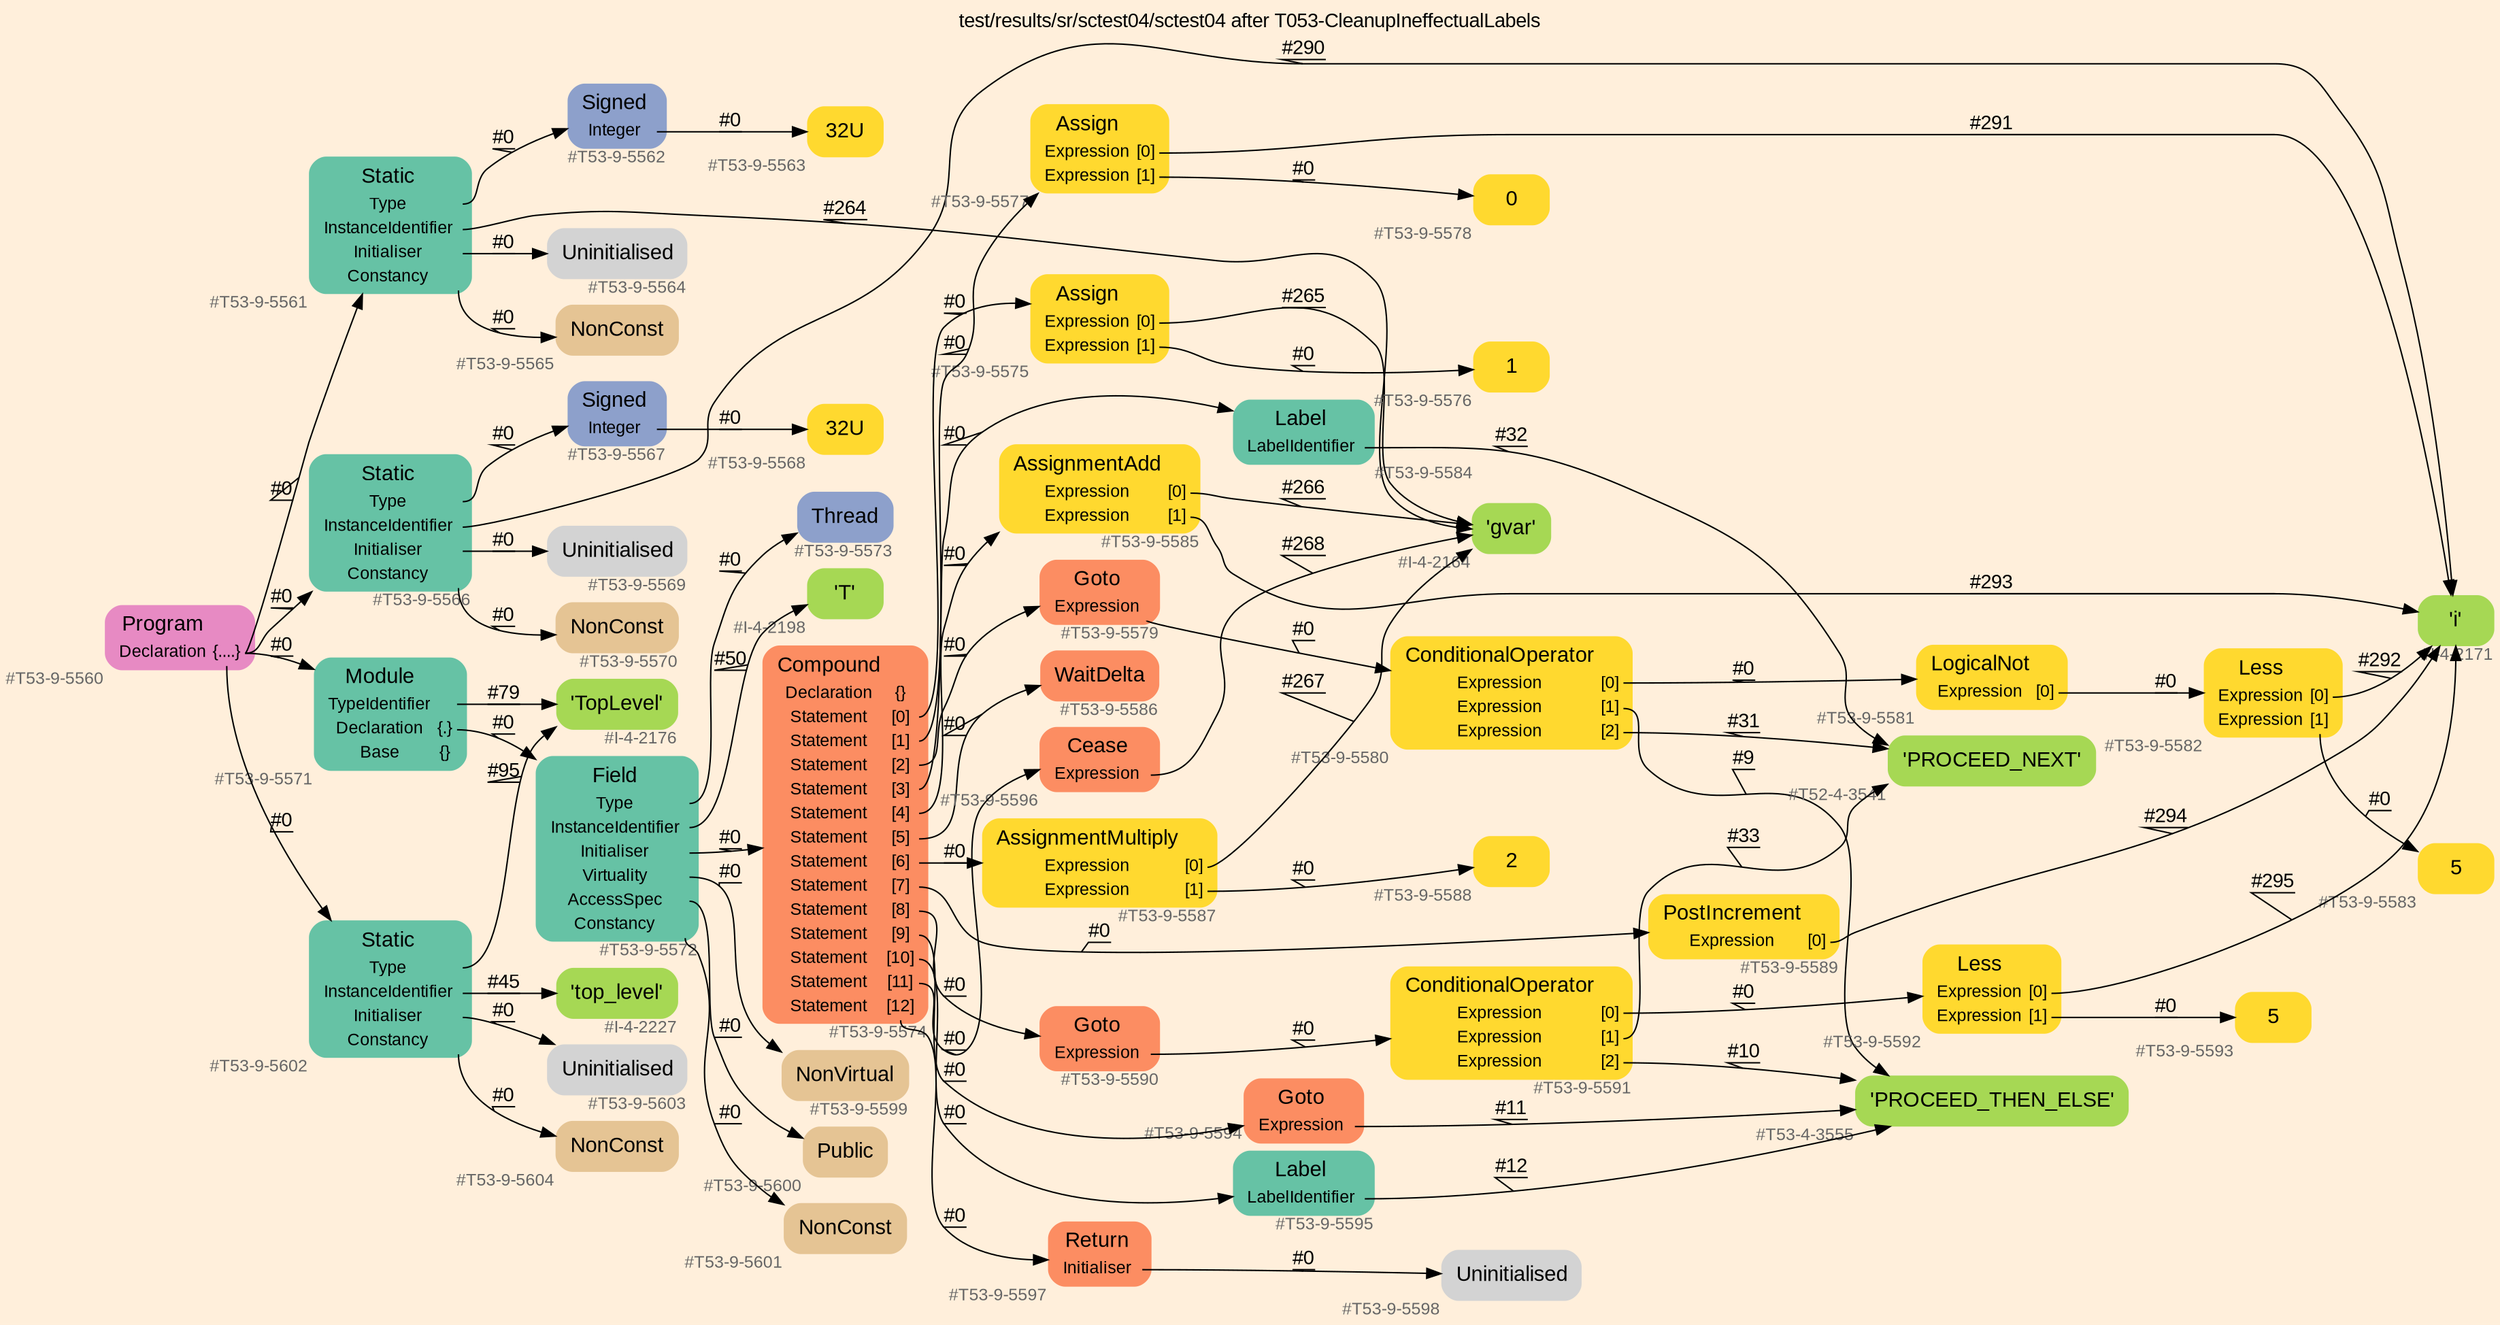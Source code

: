 digraph "test/results/sr/sctest04/sctest04 after T053-CleanupIneffectualLabels" {
label = "test/results/sr/sctest04/sctest04 after T053-CleanupIneffectualLabels"
labelloc = t
graph [
    rankdir = "LR"
    ranksep = 0.3
    bgcolor = antiquewhite1
    color = black
    fontcolor = black
    fontname = "Arial"
];
node [
    fontname = "Arial"
];
edge [
    fontname = "Arial"
];

// -------------------- node figure --------------------
// -------- block #T53-9-5560 ----------
"#T53-9-5560" [
    fillcolor = "/set28/4"
    xlabel = "#T53-9-5560"
    fontsize = "12"
    fontcolor = grey40
    shape = "plaintext"
    label = <<TABLE BORDER="0" CELLBORDER="0" CELLSPACING="0">
     <TR><TD><FONT COLOR="black" POINT-SIZE="15">Program</FONT></TD></TR>
     <TR><TD><FONT COLOR="black" POINT-SIZE="12">Declaration</FONT></TD><TD PORT="port0"><FONT COLOR="black" POINT-SIZE="12">{....}</FONT></TD></TR>
    </TABLE>>
    style = "rounded,filled"
];

// -------- block #T53-9-5561 ----------
"#T53-9-5561" [
    fillcolor = "/set28/1"
    xlabel = "#T53-9-5561"
    fontsize = "12"
    fontcolor = grey40
    shape = "plaintext"
    label = <<TABLE BORDER="0" CELLBORDER="0" CELLSPACING="0">
     <TR><TD><FONT COLOR="black" POINT-SIZE="15">Static</FONT></TD></TR>
     <TR><TD><FONT COLOR="black" POINT-SIZE="12">Type</FONT></TD><TD PORT="port0"></TD></TR>
     <TR><TD><FONT COLOR="black" POINT-SIZE="12">InstanceIdentifier</FONT></TD><TD PORT="port1"></TD></TR>
     <TR><TD><FONT COLOR="black" POINT-SIZE="12">Initialiser</FONT></TD><TD PORT="port2"></TD></TR>
     <TR><TD><FONT COLOR="black" POINT-SIZE="12">Constancy</FONT></TD><TD PORT="port3"></TD></TR>
    </TABLE>>
    style = "rounded,filled"
];

// -------- block #T53-9-5562 ----------
"#T53-9-5562" [
    fillcolor = "/set28/3"
    xlabel = "#T53-9-5562"
    fontsize = "12"
    fontcolor = grey40
    shape = "plaintext"
    label = <<TABLE BORDER="0" CELLBORDER="0" CELLSPACING="0">
     <TR><TD><FONT COLOR="black" POINT-SIZE="15">Signed</FONT></TD></TR>
     <TR><TD><FONT COLOR="black" POINT-SIZE="12">Integer</FONT></TD><TD PORT="port0"></TD></TR>
    </TABLE>>
    style = "rounded,filled"
];

// -------- block #T53-9-5563 ----------
"#T53-9-5563" [
    fillcolor = "/set28/6"
    xlabel = "#T53-9-5563"
    fontsize = "12"
    fontcolor = grey40
    shape = "plaintext"
    label = <<TABLE BORDER="0" CELLBORDER="0" CELLSPACING="0">
     <TR><TD><FONT COLOR="black" POINT-SIZE="15">32U</FONT></TD></TR>
    </TABLE>>
    style = "rounded,filled"
];

// -------- block #I-4-2164 ----------
"#I-4-2164" [
    fillcolor = "/set28/5"
    xlabel = "#I-4-2164"
    fontsize = "12"
    fontcolor = grey40
    shape = "plaintext"
    label = <<TABLE BORDER="0" CELLBORDER="0" CELLSPACING="0">
     <TR><TD><FONT COLOR="black" POINT-SIZE="15">'gvar'</FONT></TD></TR>
    </TABLE>>
    style = "rounded,filled"
];

// -------- block #T53-9-5564 ----------
"#T53-9-5564" [
    xlabel = "#T53-9-5564"
    fontsize = "12"
    fontcolor = grey40
    shape = "plaintext"
    label = <<TABLE BORDER="0" CELLBORDER="0" CELLSPACING="0">
     <TR><TD><FONT COLOR="black" POINT-SIZE="15">Uninitialised</FONT></TD></TR>
    </TABLE>>
    style = "rounded,filled"
];

// -------- block #T53-9-5565 ----------
"#T53-9-5565" [
    fillcolor = "/set28/7"
    xlabel = "#T53-9-5565"
    fontsize = "12"
    fontcolor = grey40
    shape = "plaintext"
    label = <<TABLE BORDER="0" CELLBORDER="0" CELLSPACING="0">
     <TR><TD><FONT COLOR="black" POINT-SIZE="15">NonConst</FONT></TD></TR>
    </TABLE>>
    style = "rounded,filled"
];

// -------- block #T53-9-5566 ----------
"#T53-9-5566" [
    fillcolor = "/set28/1"
    xlabel = "#T53-9-5566"
    fontsize = "12"
    fontcolor = grey40
    shape = "plaintext"
    label = <<TABLE BORDER="0" CELLBORDER="0" CELLSPACING="0">
     <TR><TD><FONT COLOR="black" POINT-SIZE="15">Static</FONT></TD></TR>
     <TR><TD><FONT COLOR="black" POINT-SIZE="12">Type</FONT></TD><TD PORT="port0"></TD></TR>
     <TR><TD><FONT COLOR="black" POINT-SIZE="12">InstanceIdentifier</FONT></TD><TD PORT="port1"></TD></TR>
     <TR><TD><FONT COLOR="black" POINT-SIZE="12">Initialiser</FONT></TD><TD PORT="port2"></TD></TR>
     <TR><TD><FONT COLOR="black" POINT-SIZE="12">Constancy</FONT></TD><TD PORT="port3"></TD></TR>
    </TABLE>>
    style = "rounded,filled"
];

// -------- block #T53-9-5567 ----------
"#T53-9-5567" [
    fillcolor = "/set28/3"
    xlabel = "#T53-9-5567"
    fontsize = "12"
    fontcolor = grey40
    shape = "plaintext"
    label = <<TABLE BORDER="0" CELLBORDER="0" CELLSPACING="0">
     <TR><TD><FONT COLOR="black" POINT-SIZE="15">Signed</FONT></TD></TR>
     <TR><TD><FONT COLOR="black" POINT-SIZE="12">Integer</FONT></TD><TD PORT="port0"></TD></TR>
    </TABLE>>
    style = "rounded,filled"
];

// -------- block #T53-9-5568 ----------
"#T53-9-5568" [
    fillcolor = "/set28/6"
    xlabel = "#T53-9-5568"
    fontsize = "12"
    fontcolor = grey40
    shape = "plaintext"
    label = <<TABLE BORDER="0" CELLBORDER="0" CELLSPACING="0">
     <TR><TD><FONT COLOR="black" POINT-SIZE="15">32U</FONT></TD></TR>
    </TABLE>>
    style = "rounded,filled"
];

// -------- block #I-4-2171 ----------
"#I-4-2171" [
    fillcolor = "/set28/5"
    xlabel = "#I-4-2171"
    fontsize = "12"
    fontcolor = grey40
    shape = "plaintext"
    label = <<TABLE BORDER="0" CELLBORDER="0" CELLSPACING="0">
     <TR><TD><FONT COLOR="black" POINT-SIZE="15">'i'</FONT></TD></TR>
    </TABLE>>
    style = "rounded,filled"
];

// -------- block #T53-9-5569 ----------
"#T53-9-5569" [
    xlabel = "#T53-9-5569"
    fontsize = "12"
    fontcolor = grey40
    shape = "plaintext"
    label = <<TABLE BORDER="0" CELLBORDER="0" CELLSPACING="0">
     <TR><TD><FONT COLOR="black" POINT-SIZE="15">Uninitialised</FONT></TD></TR>
    </TABLE>>
    style = "rounded,filled"
];

// -------- block #T53-9-5570 ----------
"#T53-9-5570" [
    fillcolor = "/set28/7"
    xlabel = "#T53-9-5570"
    fontsize = "12"
    fontcolor = grey40
    shape = "plaintext"
    label = <<TABLE BORDER="0" CELLBORDER="0" CELLSPACING="0">
     <TR><TD><FONT COLOR="black" POINT-SIZE="15">NonConst</FONT></TD></TR>
    </TABLE>>
    style = "rounded,filled"
];

// -------- block #T53-9-5571 ----------
"#T53-9-5571" [
    fillcolor = "/set28/1"
    xlabel = "#T53-9-5571"
    fontsize = "12"
    fontcolor = grey40
    shape = "plaintext"
    label = <<TABLE BORDER="0" CELLBORDER="0" CELLSPACING="0">
     <TR><TD><FONT COLOR="black" POINT-SIZE="15">Module</FONT></TD></TR>
     <TR><TD><FONT COLOR="black" POINT-SIZE="12">TypeIdentifier</FONT></TD><TD PORT="port0"></TD></TR>
     <TR><TD><FONT COLOR="black" POINT-SIZE="12">Declaration</FONT></TD><TD PORT="port1"><FONT COLOR="black" POINT-SIZE="12">{.}</FONT></TD></TR>
     <TR><TD><FONT COLOR="black" POINT-SIZE="12">Base</FONT></TD><TD PORT="port2"><FONT COLOR="black" POINT-SIZE="12">{}</FONT></TD></TR>
    </TABLE>>
    style = "rounded,filled"
];

// -------- block #I-4-2176 ----------
"#I-4-2176" [
    fillcolor = "/set28/5"
    xlabel = "#I-4-2176"
    fontsize = "12"
    fontcolor = grey40
    shape = "plaintext"
    label = <<TABLE BORDER="0" CELLBORDER="0" CELLSPACING="0">
     <TR><TD><FONT COLOR="black" POINT-SIZE="15">'TopLevel'</FONT></TD></TR>
    </TABLE>>
    style = "rounded,filled"
];

// -------- block #T53-9-5572 ----------
"#T53-9-5572" [
    fillcolor = "/set28/1"
    xlabel = "#T53-9-5572"
    fontsize = "12"
    fontcolor = grey40
    shape = "plaintext"
    label = <<TABLE BORDER="0" CELLBORDER="0" CELLSPACING="0">
     <TR><TD><FONT COLOR="black" POINT-SIZE="15">Field</FONT></TD></TR>
     <TR><TD><FONT COLOR="black" POINT-SIZE="12">Type</FONT></TD><TD PORT="port0"></TD></TR>
     <TR><TD><FONT COLOR="black" POINT-SIZE="12">InstanceIdentifier</FONT></TD><TD PORT="port1"></TD></TR>
     <TR><TD><FONT COLOR="black" POINT-SIZE="12">Initialiser</FONT></TD><TD PORT="port2"></TD></TR>
     <TR><TD><FONT COLOR="black" POINT-SIZE="12">Virtuality</FONT></TD><TD PORT="port3"></TD></TR>
     <TR><TD><FONT COLOR="black" POINT-SIZE="12">AccessSpec</FONT></TD><TD PORT="port4"></TD></TR>
     <TR><TD><FONT COLOR="black" POINT-SIZE="12">Constancy</FONT></TD><TD PORT="port5"></TD></TR>
    </TABLE>>
    style = "rounded,filled"
];

// -------- block #T53-9-5573 ----------
"#T53-9-5573" [
    fillcolor = "/set28/3"
    xlabel = "#T53-9-5573"
    fontsize = "12"
    fontcolor = grey40
    shape = "plaintext"
    label = <<TABLE BORDER="0" CELLBORDER="0" CELLSPACING="0">
     <TR><TD><FONT COLOR="black" POINT-SIZE="15">Thread</FONT></TD></TR>
    </TABLE>>
    style = "rounded,filled"
];

// -------- block #I-4-2198 ----------
"#I-4-2198" [
    fillcolor = "/set28/5"
    xlabel = "#I-4-2198"
    fontsize = "12"
    fontcolor = grey40
    shape = "plaintext"
    label = <<TABLE BORDER="0" CELLBORDER="0" CELLSPACING="0">
     <TR><TD><FONT COLOR="black" POINT-SIZE="15">'T'</FONT></TD></TR>
    </TABLE>>
    style = "rounded,filled"
];

// -------- block #T53-9-5574 ----------
"#T53-9-5574" [
    fillcolor = "/set28/2"
    xlabel = "#T53-9-5574"
    fontsize = "12"
    fontcolor = grey40
    shape = "plaintext"
    label = <<TABLE BORDER="0" CELLBORDER="0" CELLSPACING="0">
     <TR><TD><FONT COLOR="black" POINT-SIZE="15">Compound</FONT></TD></TR>
     <TR><TD><FONT COLOR="black" POINT-SIZE="12">Declaration</FONT></TD><TD PORT="port0"><FONT COLOR="black" POINT-SIZE="12">{}</FONT></TD></TR>
     <TR><TD><FONT COLOR="black" POINT-SIZE="12">Statement</FONT></TD><TD PORT="port1"><FONT COLOR="black" POINT-SIZE="12">[0]</FONT></TD></TR>
     <TR><TD><FONT COLOR="black" POINT-SIZE="12">Statement</FONT></TD><TD PORT="port2"><FONT COLOR="black" POINT-SIZE="12">[1]</FONT></TD></TR>
     <TR><TD><FONT COLOR="black" POINT-SIZE="12">Statement</FONT></TD><TD PORT="port3"><FONT COLOR="black" POINT-SIZE="12">[2]</FONT></TD></TR>
     <TR><TD><FONT COLOR="black" POINT-SIZE="12">Statement</FONT></TD><TD PORT="port4"><FONT COLOR="black" POINT-SIZE="12">[3]</FONT></TD></TR>
     <TR><TD><FONT COLOR="black" POINT-SIZE="12">Statement</FONT></TD><TD PORT="port5"><FONT COLOR="black" POINT-SIZE="12">[4]</FONT></TD></TR>
     <TR><TD><FONT COLOR="black" POINT-SIZE="12">Statement</FONT></TD><TD PORT="port6"><FONT COLOR="black" POINT-SIZE="12">[5]</FONT></TD></TR>
     <TR><TD><FONT COLOR="black" POINT-SIZE="12">Statement</FONT></TD><TD PORT="port7"><FONT COLOR="black" POINT-SIZE="12">[6]</FONT></TD></TR>
     <TR><TD><FONT COLOR="black" POINT-SIZE="12">Statement</FONT></TD><TD PORT="port8"><FONT COLOR="black" POINT-SIZE="12">[7]</FONT></TD></TR>
     <TR><TD><FONT COLOR="black" POINT-SIZE="12">Statement</FONT></TD><TD PORT="port9"><FONT COLOR="black" POINT-SIZE="12">[8]</FONT></TD></TR>
     <TR><TD><FONT COLOR="black" POINT-SIZE="12">Statement</FONT></TD><TD PORT="port10"><FONT COLOR="black" POINT-SIZE="12">[9]</FONT></TD></TR>
     <TR><TD><FONT COLOR="black" POINT-SIZE="12">Statement</FONT></TD><TD PORT="port11"><FONT COLOR="black" POINT-SIZE="12">[10]</FONT></TD></TR>
     <TR><TD><FONT COLOR="black" POINT-SIZE="12">Statement</FONT></TD><TD PORT="port12"><FONT COLOR="black" POINT-SIZE="12">[11]</FONT></TD></TR>
     <TR><TD><FONT COLOR="black" POINT-SIZE="12">Statement</FONT></TD><TD PORT="port13"><FONT COLOR="black" POINT-SIZE="12">[12]</FONT></TD></TR>
    </TABLE>>
    style = "rounded,filled"
];

// -------- block #T53-9-5575 ----------
"#T53-9-5575" [
    fillcolor = "/set28/6"
    xlabel = "#T53-9-5575"
    fontsize = "12"
    fontcolor = grey40
    shape = "plaintext"
    label = <<TABLE BORDER="0" CELLBORDER="0" CELLSPACING="0">
     <TR><TD><FONT COLOR="black" POINT-SIZE="15">Assign</FONT></TD></TR>
     <TR><TD><FONT COLOR="black" POINT-SIZE="12">Expression</FONT></TD><TD PORT="port0"><FONT COLOR="black" POINT-SIZE="12">[0]</FONT></TD></TR>
     <TR><TD><FONT COLOR="black" POINT-SIZE="12">Expression</FONT></TD><TD PORT="port1"><FONT COLOR="black" POINT-SIZE="12">[1]</FONT></TD></TR>
    </TABLE>>
    style = "rounded,filled"
];

// -------- block #T53-9-5576 ----------
"#T53-9-5576" [
    fillcolor = "/set28/6"
    xlabel = "#T53-9-5576"
    fontsize = "12"
    fontcolor = grey40
    shape = "plaintext"
    label = <<TABLE BORDER="0" CELLBORDER="0" CELLSPACING="0">
     <TR><TD><FONT COLOR="black" POINT-SIZE="15">1</FONT></TD></TR>
    </TABLE>>
    style = "rounded,filled"
];

// -------- block #T53-9-5577 ----------
"#T53-9-5577" [
    fillcolor = "/set28/6"
    xlabel = "#T53-9-5577"
    fontsize = "12"
    fontcolor = grey40
    shape = "plaintext"
    label = <<TABLE BORDER="0" CELLBORDER="0" CELLSPACING="0">
     <TR><TD><FONT COLOR="black" POINT-SIZE="15">Assign</FONT></TD></TR>
     <TR><TD><FONT COLOR="black" POINT-SIZE="12">Expression</FONT></TD><TD PORT="port0"><FONT COLOR="black" POINT-SIZE="12">[0]</FONT></TD></TR>
     <TR><TD><FONT COLOR="black" POINT-SIZE="12">Expression</FONT></TD><TD PORT="port1"><FONT COLOR="black" POINT-SIZE="12">[1]</FONT></TD></TR>
    </TABLE>>
    style = "rounded,filled"
];

// -------- block #T53-9-5578 ----------
"#T53-9-5578" [
    fillcolor = "/set28/6"
    xlabel = "#T53-9-5578"
    fontsize = "12"
    fontcolor = grey40
    shape = "plaintext"
    label = <<TABLE BORDER="0" CELLBORDER="0" CELLSPACING="0">
     <TR><TD><FONT COLOR="black" POINT-SIZE="15">0</FONT></TD></TR>
    </TABLE>>
    style = "rounded,filled"
];

// -------- block #T53-9-5579 ----------
"#T53-9-5579" [
    fillcolor = "/set28/2"
    xlabel = "#T53-9-5579"
    fontsize = "12"
    fontcolor = grey40
    shape = "plaintext"
    label = <<TABLE BORDER="0" CELLBORDER="0" CELLSPACING="0">
     <TR><TD><FONT COLOR="black" POINT-SIZE="15">Goto</FONT></TD></TR>
     <TR><TD><FONT COLOR="black" POINT-SIZE="12">Expression</FONT></TD><TD PORT="port0"></TD></TR>
    </TABLE>>
    style = "rounded,filled"
];

// -------- block #T53-9-5580 ----------
"#T53-9-5580" [
    fillcolor = "/set28/6"
    xlabel = "#T53-9-5580"
    fontsize = "12"
    fontcolor = grey40
    shape = "plaintext"
    label = <<TABLE BORDER="0" CELLBORDER="0" CELLSPACING="0">
     <TR><TD><FONT COLOR="black" POINT-SIZE="15">ConditionalOperator</FONT></TD></TR>
     <TR><TD><FONT COLOR="black" POINT-SIZE="12">Expression</FONT></TD><TD PORT="port0"><FONT COLOR="black" POINT-SIZE="12">[0]</FONT></TD></TR>
     <TR><TD><FONT COLOR="black" POINT-SIZE="12">Expression</FONT></TD><TD PORT="port1"><FONT COLOR="black" POINT-SIZE="12">[1]</FONT></TD></TR>
     <TR><TD><FONT COLOR="black" POINT-SIZE="12">Expression</FONT></TD><TD PORT="port2"><FONT COLOR="black" POINT-SIZE="12">[2]</FONT></TD></TR>
    </TABLE>>
    style = "rounded,filled"
];

// -------- block #T53-9-5581 ----------
"#T53-9-5581" [
    fillcolor = "/set28/6"
    xlabel = "#T53-9-5581"
    fontsize = "12"
    fontcolor = grey40
    shape = "plaintext"
    label = <<TABLE BORDER="0" CELLBORDER="0" CELLSPACING="0">
     <TR><TD><FONT COLOR="black" POINT-SIZE="15">LogicalNot</FONT></TD></TR>
     <TR><TD><FONT COLOR="black" POINT-SIZE="12">Expression</FONT></TD><TD PORT="port0"><FONT COLOR="black" POINT-SIZE="12">[0]</FONT></TD></TR>
    </TABLE>>
    style = "rounded,filled"
];

// -------- block #T53-9-5582 ----------
"#T53-9-5582" [
    fillcolor = "/set28/6"
    xlabel = "#T53-9-5582"
    fontsize = "12"
    fontcolor = grey40
    shape = "plaintext"
    label = <<TABLE BORDER="0" CELLBORDER="0" CELLSPACING="0">
     <TR><TD><FONT COLOR="black" POINT-SIZE="15">Less</FONT></TD></TR>
     <TR><TD><FONT COLOR="black" POINT-SIZE="12">Expression</FONT></TD><TD PORT="port0"><FONT COLOR="black" POINT-SIZE="12">[0]</FONT></TD></TR>
     <TR><TD><FONT COLOR="black" POINT-SIZE="12">Expression</FONT></TD><TD PORT="port1"><FONT COLOR="black" POINT-SIZE="12">[1]</FONT></TD></TR>
    </TABLE>>
    style = "rounded,filled"
];

// -------- block #T53-9-5583 ----------
"#T53-9-5583" [
    fillcolor = "/set28/6"
    xlabel = "#T53-9-5583"
    fontsize = "12"
    fontcolor = grey40
    shape = "plaintext"
    label = <<TABLE BORDER="0" CELLBORDER="0" CELLSPACING="0">
     <TR><TD><FONT COLOR="black" POINT-SIZE="15">5</FONT></TD></TR>
    </TABLE>>
    style = "rounded,filled"
];

// -------- block #T53-4-3555 ----------
"#T53-4-3555" [
    fillcolor = "/set28/5"
    xlabel = "#T53-4-3555"
    fontsize = "12"
    fontcolor = grey40
    shape = "plaintext"
    label = <<TABLE BORDER="0" CELLBORDER="0" CELLSPACING="0">
     <TR><TD><FONT COLOR="black" POINT-SIZE="15">'PROCEED_THEN_ELSE'</FONT></TD></TR>
    </TABLE>>
    style = "rounded,filled"
];

// -------- block #T52-4-3541 ----------
"#T52-4-3541" [
    fillcolor = "/set28/5"
    xlabel = "#T52-4-3541"
    fontsize = "12"
    fontcolor = grey40
    shape = "plaintext"
    label = <<TABLE BORDER="0" CELLBORDER="0" CELLSPACING="0">
     <TR><TD><FONT COLOR="black" POINT-SIZE="15">'PROCEED_NEXT'</FONT></TD></TR>
    </TABLE>>
    style = "rounded,filled"
];

// -------- block #T53-9-5584 ----------
"#T53-9-5584" [
    fillcolor = "/set28/1"
    xlabel = "#T53-9-5584"
    fontsize = "12"
    fontcolor = grey40
    shape = "plaintext"
    label = <<TABLE BORDER="0" CELLBORDER="0" CELLSPACING="0">
     <TR><TD><FONT COLOR="black" POINT-SIZE="15">Label</FONT></TD></TR>
     <TR><TD><FONT COLOR="black" POINT-SIZE="12">LabelIdentifier</FONT></TD><TD PORT="port0"></TD></TR>
    </TABLE>>
    style = "rounded,filled"
];

// -------- block #T53-9-5585 ----------
"#T53-9-5585" [
    fillcolor = "/set28/6"
    xlabel = "#T53-9-5585"
    fontsize = "12"
    fontcolor = grey40
    shape = "plaintext"
    label = <<TABLE BORDER="0" CELLBORDER="0" CELLSPACING="0">
     <TR><TD><FONT COLOR="black" POINT-SIZE="15">AssignmentAdd</FONT></TD></TR>
     <TR><TD><FONT COLOR="black" POINT-SIZE="12">Expression</FONT></TD><TD PORT="port0"><FONT COLOR="black" POINT-SIZE="12">[0]</FONT></TD></TR>
     <TR><TD><FONT COLOR="black" POINT-SIZE="12">Expression</FONT></TD><TD PORT="port1"><FONT COLOR="black" POINT-SIZE="12">[1]</FONT></TD></TR>
    </TABLE>>
    style = "rounded,filled"
];

// -------- block #T53-9-5586 ----------
"#T53-9-5586" [
    fillcolor = "/set28/2"
    xlabel = "#T53-9-5586"
    fontsize = "12"
    fontcolor = grey40
    shape = "plaintext"
    label = <<TABLE BORDER="0" CELLBORDER="0" CELLSPACING="0">
     <TR><TD><FONT COLOR="black" POINT-SIZE="15">WaitDelta</FONT></TD></TR>
    </TABLE>>
    style = "rounded,filled"
];

// -------- block #T53-9-5587 ----------
"#T53-9-5587" [
    fillcolor = "/set28/6"
    xlabel = "#T53-9-5587"
    fontsize = "12"
    fontcolor = grey40
    shape = "plaintext"
    label = <<TABLE BORDER="0" CELLBORDER="0" CELLSPACING="0">
     <TR><TD><FONT COLOR="black" POINT-SIZE="15">AssignmentMultiply</FONT></TD></TR>
     <TR><TD><FONT COLOR="black" POINT-SIZE="12">Expression</FONT></TD><TD PORT="port0"><FONT COLOR="black" POINT-SIZE="12">[0]</FONT></TD></TR>
     <TR><TD><FONT COLOR="black" POINT-SIZE="12">Expression</FONT></TD><TD PORT="port1"><FONT COLOR="black" POINT-SIZE="12">[1]</FONT></TD></TR>
    </TABLE>>
    style = "rounded,filled"
];

// -------- block #T53-9-5588 ----------
"#T53-9-5588" [
    fillcolor = "/set28/6"
    xlabel = "#T53-9-5588"
    fontsize = "12"
    fontcolor = grey40
    shape = "plaintext"
    label = <<TABLE BORDER="0" CELLBORDER="0" CELLSPACING="0">
     <TR><TD><FONT COLOR="black" POINT-SIZE="15">2</FONT></TD></TR>
    </TABLE>>
    style = "rounded,filled"
];

// -------- block #T53-9-5589 ----------
"#T53-9-5589" [
    fillcolor = "/set28/6"
    xlabel = "#T53-9-5589"
    fontsize = "12"
    fontcolor = grey40
    shape = "plaintext"
    label = <<TABLE BORDER="0" CELLBORDER="0" CELLSPACING="0">
     <TR><TD><FONT COLOR="black" POINT-SIZE="15">PostIncrement</FONT></TD></TR>
     <TR><TD><FONT COLOR="black" POINT-SIZE="12">Expression</FONT></TD><TD PORT="port0"><FONT COLOR="black" POINT-SIZE="12">[0]</FONT></TD></TR>
    </TABLE>>
    style = "rounded,filled"
];

// -------- block #T53-9-5590 ----------
"#T53-9-5590" [
    fillcolor = "/set28/2"
    xlabel = "#T53-9-5590"
    fontsize = "12"
    fontcolor = grey40
    shape = "plaintext"
    label = <<TABLE BORDER="0" CELLBORDER="0" CELLSPACING="0">
     <TR><TD><FONT COLOR="black" POINT-SIZE="15">Goto</FONT></TD></TR>
     <TR><TD><FONT COLOR="black" POINT-SIZE="12">Expression</FONT></TD><TD PORT="port0"></TD></TR>
    </TABLE>>
    style = "rounded,filled"
];

// -------- block #T53-9-5591 ----------
"#T53-9-5591" [
    fillcolor = "/set28/6"
    xlabel = "#T53-9-5591"
    fontsize = "12"
    fontcolor = grey40
    shape = "plaintext"
    label = <<TABLE BORDER="0" CELLBORDER="0" CELLSPACING="0">
     <TR><TD><FONT COLOR="black" POINT-SIZE="15">ConditionalOperator</FONT></TD></TR>
     <TR><TD><FONT COLOR="black" POINT-SIZE="12">Expression</FONT></TD><TD PORT="port0"><FONT COLOR="black" POINT-SIZE="12">[0]</FONT></TD></TR>
     <TR><TD><FONT COLOR="black" POINT-SIZE="12">Expression</FONT></TD><TD PORT="port1"><FONT COLOR="black" POINT-SIZE="12">[1]</FONT></TD></TR>
     <TR><TD><FONT COLOR="black" POINT-SIZE="12">Expression</FONT></TD><TD PORT="port2"><FONT COLOR="black" POINT-SIZE="12">[2]</FONT></TD></TR>
    </TABLE>>
    style = "rounded,filled"
];

// -------- block #T53-9-5592 ----------
"#T53-9-5592" [
    fillcolor = "/set28/6"
    xlabel = "#T53-9-5592"
    fontsize = "12"
    fontcolor = grey40
    shape = "plaintext"
    label = <<TABLE BORDER="0" CELLBORDER="0" CELLSPACING="0">
     <TR><TD><FONT COLOR="black" POINT-SIZE="15">Less</FONT></TD></TR>
     <TR><TD><FONT COLOR="black" POINT-SIZE="12">Expression</FONT></TD><TD PORT="port0"><FONT COLOR="black" POINT-SIZE="12">[0]</FONT></TD></TR>
     <TR><TD><FONT COLOR="black" POINT-SIZE="12">Expression</FONT></TD><TD PORT="port1"><FONT COLOR="black" POINT-SIZE="12">[1]</FONT></TD></TR>
    </TABLE>>
    style = "rounded,filled"
];

// -------- block #T53-9-5593 ----------
"#T53-9-5593" [
    fillcolor = "/set28/6"
    xlabel = "#T53-9-5593"
    fontsize = "12"
    fontcolor = grey40
    shape = "plaintext"
    label = <<TABLE BORDER="0" CELLBORDER="0" CELLSPACING="0">
     <TR><TD><FONT COLOR="black" POINT-SIZE="15">5</FONT></TD></TR>
    </TABLE>>
    style = "rounded,filled"
];

// -------- block #T53-9-5594 ----------
"#T53-9-5594" [
    fillcolor = "/set28/2"
    xlabel = "#T53-9-5594"
    fontsize = "12"
    fontcolor = grey40
    shape = "plaintext"
    label = <<TABLE BORDER="0" CELLBORDER="0" CELLSPACING="0">
     <TR><TD><FONT COLOR="black" POINT-SIZE="15">Goto</FONT></TD></TR>
     <TR><TD><FONT COLOR="black" POINT-SIZE="12">Expression</FONT></TD><TD PORT="port0"></TD></TR>
    </TABLE>>
    style = "rounded,filled"
];

// -------- block #T53-9-5595 ----------
"#T53-9-5595" [
    fillcolor = "/set28/1"
    xlabel = "#T53-9-5595"
    fontsize = "12"
    fontcolor = grey40
    shape = "plaintext"
    label = <<TABLE BORDER="0" CELLBORDER="0" CELLSPACING="0">
     <TR><TD><FONT COLOR="black" POINT-SIZE="15">Label</FONT></TD></TR>
     <TR><TD><FONT COLOR="black" POINT-SIZE="12">LabelIdentifier</FONT></TD><TD PORT="port0"></TD></TR>
    </TABLE>>
    style = "rounded,filled"
];

// -------- block #T53-9-5596 ----------
"#T53-9-5596" [
    fillcolor = "/set28/2"
    xlabel = "#T53-9-5596"
    fontsize = "12"
    fontcolor = grey40
    shape = "plaintext"
    label = <<TABLE BORDER="0" CELLBORDER="0" CELLSPACING="0">
     <TR><TD><FONT COLOR="black" POINT-SIZE="15">Cease</FONT></TD></TR>
     <TR><TD><FONT COLOR="black" POINT-SIZE="12">Expression</FONT></TD><TD PORT="port0"></TD></TR>
    </TABLE>>
    style = "rounded,filled"
];

// -------- block #T53-9-5597 ----------
"#T53-9-5597" [
    fillcolor = "/set28/2"
    xlabel = "#T53-9-5597"
    fontsize = "12"
    fontcolor = grey40
    shape = "plaintext"
    label = <<TABLE BORDER="0" CELLBORDER="0" CELLSPACING="0">
     <TR><TD><FONT COLOR="black" POINT-SIZE="15">Return</FONT></TD></TR>
     <TR><TD><FONT COLOR="black" POINT-SIZE="12">Initialiser</FONT></TD><TD PORT="port0"></TD></TR>
    </TABLE>>
    style = "rounded,filled"
];

// -------- block #T53-9-5598 ----------
"#T53-9-5598" [
    xlabel = "#T53-9-5598"
    fontsize = "12"
    fontcolor = grey40
    shape = "plaintext"
    label = <<TABLE BORDER="0" CELLBORDER="0" CELLSPACING="0">
     <TR><TD><FONT COLOR="black" POINT-SIZE="15">Uninitialised</FONT></TD></TR>
    </TABLE>>
    style = "rounded,filled"
];

// -------- block #T53-9-5599 ----------
"#T53-9-5599" [
    fillcolor = "/set28/7"
    xlabel = "#T53-9-5599"
    fontsize = "12"
    fontcolor = grey40
    shape = "plaintext"
    label = <<TABLE BORDER="0" CELLBORDER="0" CELLSPACING="0">
     <TR><TD><FONT COLOR="black" POINT-SIZE="15">NonVirtual</FONT></TD></TR>
    </TABLE>>
    style = "rounded,filled"
];

// -------- block #T53-9-5600 ----------
"#T53-9-5600" [
    fillcolor = "/set28/7"
    xlabel = "#T53-9-5600"
    fontsize = "12"
    fontcolor = grey40
    shape = "plaintext"
    label = <<TABLE BORDER="0" CELLBORDER="0" CELLSPACING="0">
     <TR><TD><FONT COLOR="black" POINT-SIZE="15">Public</FONT></TD></TR>
    </TABLE>>
    style = "rounded,filled"
];

// -------- block #T53-9-5601 ----------
"#T53-9-5601" [
    fillcolor = "/set28/7"
    xlabel = "#T53-9-5601"
    fontsize = "12"
    fontcolor = grey40
    shape = "plaintext"
    label = <<TABLE BORDER="0" CELLBORDER="0" CELLSPACING="0">
     <TR><TD><FONT COLOR="black" POINT-SIZE="15">NonConst</FONT></TD></TR>
    </TABLE>>
    style = "rounded,filled"
];

// -------- block #T53-9-5602 ----------
"#T53-9-5602" [
    fillcolor = "/set28/1"
    xlabel = "#T53-9-5602"
    fontsize = "12"
    fontcolor = grey40
    shape = "plaintext"
    label = <<TABLE BORDER="0" CELLBORDER="0" CELLSPACING="0">
     <TR><TD><FONT COLOR="black" POINT-SIZE="15">Static</FONT></TD></TR>
     <TR><TD><FONT COLOR="black" POINT-SIZE="12">Type</FONT></TD><TD PORT="port0"></TD></TR>
     <TR><TD><FONT COLOR="black" POINT-SIZE="12">InstanceIdentifier</FONT></TD><TD PORT="port1"></TD></TR>
     <TR><TD><FONT COLOR="black" POINT-SIZE="12">Initialiser</FONT></TD><TD PORT="port2"></TD></TR>
     <TR><TD><FONT COLOR="black" POINT-SIZE="12">Constancy</FONT></TD><TD PORT="port3"></TD></TR>
    </TABLE>>
    style = "rounded,filled"
];

// -------- block #I-4-2227 ----------
"#I-4-2227" [
    fillcolor = "/set28/5"
    xlabel = "#I-4-2227"
    fontsize = "12"
    fontcolor = grey40
    shape = "plaintext"
    label = <<TABLE BORDER="0" CELLBORDER="0" CELLSPACING="0">
     <TR><TD><FONT COLOR="black" POINT-SIZE="15">'top_level'</FONT></TD></TR>
    </TABLE>>
    style = "rounded,filled"
];

// -------- block #T53-9-5603 ----------
"#T53-9-5603" [
    xlabel = "#T53-9-5603"
    fontsize = "12"
    fontcolor = grey40
    shape = "plaintext"
    label = <<TABLE BORDER="0" CELLBORDER="0" CELLSPACING="0">
     <TR><TD><FONT COLOR="black" POINT-SIZE="15">Uninitialised</FONT></TD></TR>
    </TABLE>>
    style = "rounded,filled"
];

// -------- block #T53-9-5604 ----------
"#T53-9-5604" [
    fillcolor = "/set28/7"
    xlabel = "#T53-9-5604"
    fontsize = "12"
    fontcolor = grey40
    shape = "plaintext"
    label = <<TABLE BORDER="0" CELLBORDER="0" CELLSPACING="0">
     <TR><TD><FONT COLOR="black" POINT-SIZE="15">NonConst</FONT></TD></TR>
    </TABLE>>
    style = "rounded,filled"
];

"#T53-9-5560":port0 -> "#T53-9-5561" [
    label = "#0"
    decorate = true
    color = black
    fontcolor = black
];

"#T53-9-5560":port0 -> "#T53-9-5566" [
    label = "#0"
    decorate = true
    color = black
    fontcolor = black
];

"#T53-9-5560":port0 -> "#T53-9-5571" [
    label = "#0"
    decorate = true
    color = black
    fontcolor = black
];

"#T53-9-5560":port0 -> "#T53-9-5602" [
    label = "#0"
    decorate = true
    color = black
    fontcolor = black
];

"#T53-9-5561":port0 -> "#T53-9-5562" [
    label = "#0"
    decorate = true
    color = black
    fontcolor = black
];

"#T53-9-5561":port1 -> "#I-4-2164" [
    label = "#264"
    decorate = true
    color = black
    fontcolor = black
];

"#T53-9-5561":port2 -> "#T53-9-5564" [
    label = "#0"
    decorate = true
    color = black
    fontcolor = black
];

"#T53-9-5561":port3 -> "#T53-9-5565" [
    label = "#0"
    decorate = true
    color = black
    fontcolor = black
];

"#T53-9-5562":port0 -> "#T53-9-5563" [
    label = "#0"
    decorate = true
    color = black
    fontcolor = black
];

"#T53-9-5566":port0 -> "#T53-9-5567" [
    label = "#0"
    decorate = true
    color = black
    fontcolor = black
];

"#T53-9-5566":port1 -> "#I-4-2171" [
    label = "#290"
    decorate = true
    color = black
    fontcolor = black
];

"#T53-9-5566":port2 -> "#T53-9-5569" [
    label = "#0"
    decorate = true
    color = black
    fontcolor = black
];

"#T53-9-5566":port3 -> "#T53-9-5570" [
    label = "#0"
    decorate = true
    color = black
    fontcolor = black
];

"#T53-9-5567":port0 -> "#T53-9-5568" [
    label = "#0"
    decorate = true
    color = black
    fontcolor = black
];

"#T53-9-5571":port0 -> "#I-4-2176" [
    label = "#79"
    decorate = true
    color = black
    fontcolor = black
];

"#T53-9-5571":port1 -> "#T53-9-5572" [
    label = "#0"
    decorate = true
    color = black
    fontcolor = black
];

"#T53-9-5572":port0 -> "#T53-9-5573" [
    label = "#0"
    decorate = true
    color = black
    fontcolor = black
];

"#T53-9-5572":port1 -> "#I-4-2198" [
    label = "#50"
    decorate = true
    color = black
    fontcolor = black
];

"#T53-9-5572":port2 -> "#T53-9-5574" [
    label = "#0"
    decorate = true
    color = black
    fontcolor = black
];

"#T53-9-5572":port3 -> "#T53-9-5599" [
    label = "#0"
    decorate = true
    color = black
    fontcolor = black
];

"#T53-9-5572":port4 -> "#T53-9-5600" [
    label = "#0"
    decorate = true
    color = black
    fontcolor = black
];

"#T53-9-5572":port5 -> "#T53-9-5601" [
    label = "#0"
    decorate = true
    color = black
    fontcolor = black
];

"#T53-9-5574":port1 -> "#T53-9-5575" [
    label = "#0"
    decorate = true
    color = black
    fontcolor = black
];

"#T53-9-5574":port2 -> "#T53-9-5577" [
    label = "#0"
    decorate = true
    color = black
    fontcolor = black
];

"#T53-9-5574":port3 -> "#T53-9-5579" [
    label = "#0"
    decorate = true
    color = black
    fontcolor = black
];

"#T53-9-5574":port4 -> "#T53-9-5584" [
    label = "#0"
    decorate = true
    color = black
    fontcolor = black
];

"#T53-9-5574":port5 -> "#T53-9-5585" [
    label = "#0"
    decorate = true
    color = black
    fontcolor = black
];

"#T53-9-5574":port6 -> "#T53-9-5586" [
    label = "#0"
    decorate = true
    color = black
    fontcolor = black
];

"#T53-9-5574":port7 -> "#T53-9-5587" [
    label = "#0"
    decorate = true
    color = black
    fontcolor = black
];

"#T53-9-5574":port8 -> "#T53-9-5589" [
    label = "#0"
    decorate = true
    color = black
    fontcolor = black
];

"#T53-9-5574":port9 -> "#T53-9-5590" [
    label = "#0"
    decorate = true
    color = black
    fontcolor = black
];

"#T53-9-5574":port10 -> "#T53-9-5594" [
    label = "#0"
    decorate = true
    color = black
    fontcolor = black
];

"#T53-9-5574":port11 -> "#T53-9-5595" [
    label = "#0"
    decorate = true
    color = black
    fontcolor = black
];

"#T53-9-5574":port12 -> "#T53-9-5596" [
    label = "#0"
    decorate = true
    color = black
    fontcolor = black
];

"#T53-9-5574":port13 -> "#T53-9-5597" [
    label = "#0"
    decorate = true
    color = black
    fontcolor = black
];

"#T53-9-5575":port0 -> "#I-4-2164" [
    label = "#265"
    decorate = true
    color = black
    fontcolor = black
];

"#T53-9-5575":port1 -> "#T53-9-5576" [
    label = "#0"
    decorate = true
    color = black
    fontcolor = black
];

"#T53-9-5577":port0 -> "#I-4-2171" [
    label = "#291"
    decorate = true
    color = black
    fontcolor = black
];

"#T53-9-5577":port1 -> "#T53-9-5578" [
    label = "#0"
    decorate = true
    color = black
    fontcolor = black
];

"#T53-9-5579":port0 -> "#T53-9-5580" [
    label = "#0"
    decorate = true
    color = black
    fontcolor = black
];

"#T53-9-5580":port0 -> "#T53-9-5581" [
    label = "#0"
    decorate = true
    color = black
    fontcolor = black
];

"#T53-9-5580":port1 -> "#T53-4-3555" [
    label = "#9"
    decorate = true
    color = black
    fontcolor = black
];

"#T53-9-5580":port2 -> "#T52-4-3541" [
    label = "#31"
    decorate = true
    color = black
    fontcolor = black
];

"#T53-9-5581":port0 -> "#T53-9-5582" [
    label = "#0"
    decorate = true
    color = black
    fontcolor = black
];

"#T53-9-5582":port0 -> "#I-4-2171" [
    label = "#292"
    decorate = true
    color = black
    fontcolor = black
];

"#T53-9-5582":port1 -> "#T53-9-5583" [
    label = "#0"
    decorate = true
    color = black
    fontcolor = black
];

"#T53-9-5584":port0 -> "#T52-4-3541" [
    label = "#32"
    decorate = true
    color = black
    fontcolor = black
];

"#T53-9-5585":port0 -> "#I-4-2164" [
    label = "#266"
    decorate = true
    color = black
    fontcolor = black
];

"#T53-9-5585":port1 -> "#I-4-2171" [
    label = "#293"
    decorate = true
    color = black
    fontcolor = black
];

"#T53-9-5587":port0 -> "#I-4-2164" [
    label = "#267"
    decorate = true
    color = black
    fontcolor = black
];

"#T53-9-5587":port1 -> "#T53-9-5588" [
    label = "#0"
    decorate = true
    color = black
    fontcolor = black
];

"#T53-9-5589":port0 -> "#I-4-2171" [
    label = "#294"
    decorate = true
    color = black
    fontcolor = black
];

"#T53-9-5590":port0 -> "#T53-9-5591" [
    label = "#0"
    decorate = true
    color = black
    fontcolor = black
];

"#T53-9-5591":port0 -> "#T53-9-5592" [
    label = "#0"
    decorate = true
    color = black
    fontcolor = black
];

"#T53-9-5591":port1 -> "#T52-4-3541" [
    label = "#33"
    decorate = true
    color = black
    fontcolor = black
];

"#T53-9-5591":port2 -> "#T53-4-3555" [
    label = "#10"
    decorate = true
    color = black
    fontcolor = black
];

"#T53-9-5592":port0 -> "#I-4-2171" [
    label = "#295"
    decorate = true
    color = black
    fontcolor = black
];

"#T53-9-5592":port1 -> "#T53-9-5593" [
    label = "#0"
    decorate = true
    color = black
    fontcolor = black
];

"#T53-9-5594":port0 -> "#T53-4-3555" [
    label = "#11"
    decorate = true
    color = black
    fontcolor = black
];

"#T53-9-5595":port0 -> "#T53-4-3555" [
    label = "#12"
    decorate = true
    color = black
    fontcolor = black
];

"#T53-9-5596":port0 -> "#I-4-2164" [
    label = "#268"
    decorate = true
    color = black
    fontcolor = black
];

"#T53-9-5597":port0 -> "#T53-9-5598" [
    label = "#0"
    decorate = true
    color = black
    fontcolor = black
];

"#T53-9-5602":port0 -> "#I-4-2176" [
    label = "#95"
    decorate = true
    color = black
    fontcolor = black
];

"#T53-9-5602":port1 -> "#I-4-2227" [
    label = "#45"
    decorate = true
    color = black
    fontcolor = black
];

"#T53-9-5602":port2 -> "#T53-9-5603" [
    label = "#0"
    decorate = true
    color = black
    fontcolor = black
];

"#T53-9-5602":port3 -> "#T53-9-5604" [
    label = "#0"
    decorate = true
    color = black
    fontcolor = black
];


}
